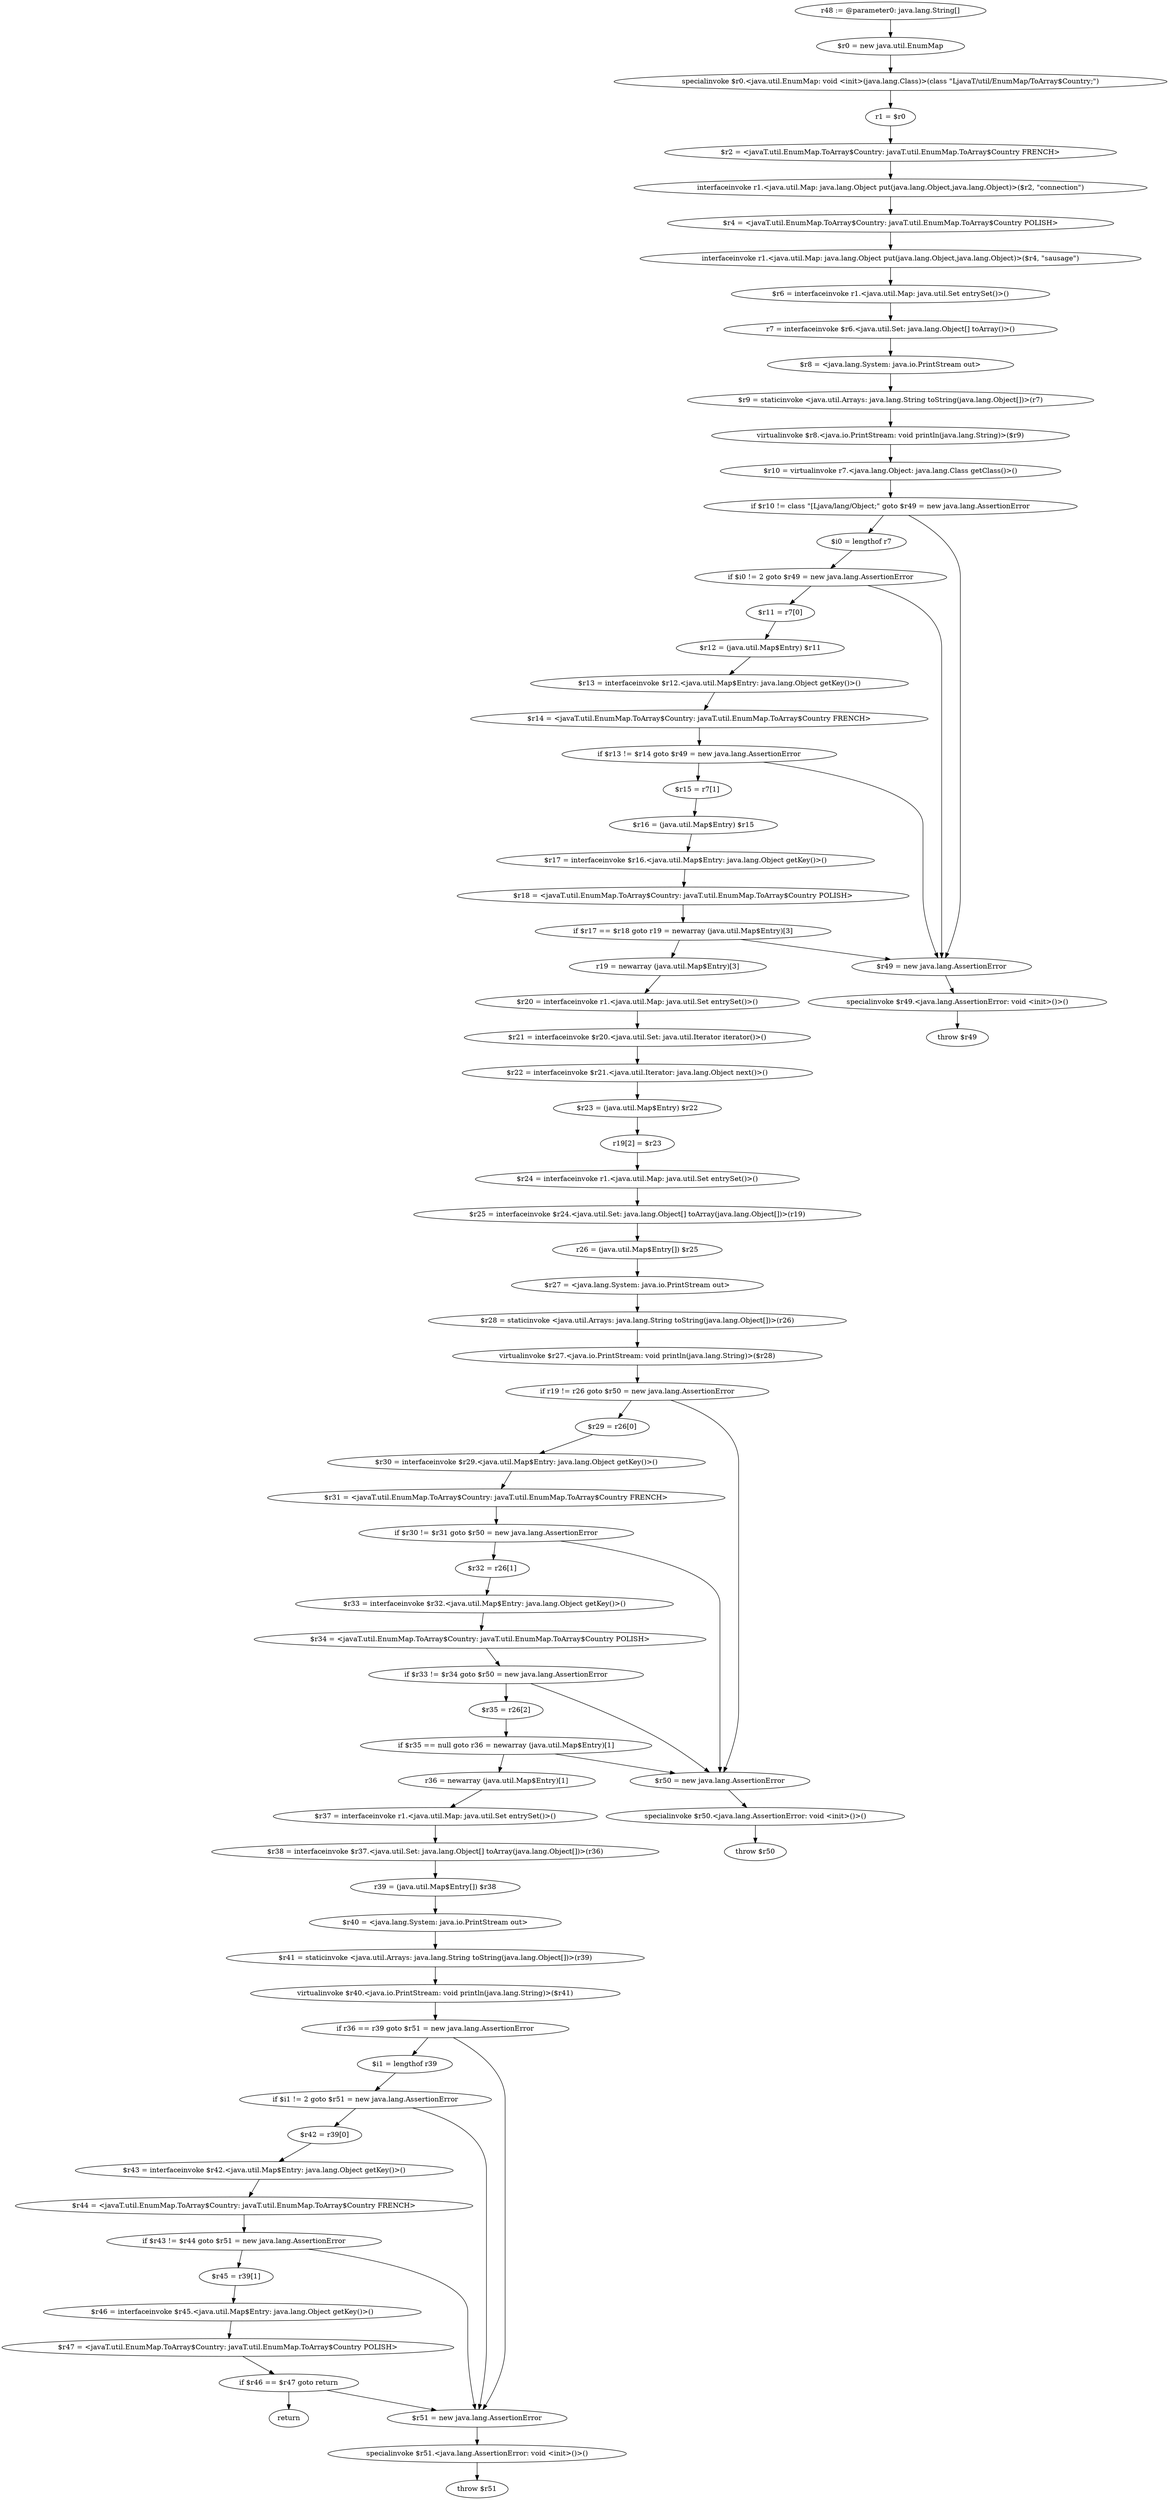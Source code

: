 digraph "unitGraph" {
    "r48 := @parameter0: java.lang.String[]"
    "$r0 = new java.util.EnumMap"
    "specialinvoke $r0.<java.util.EnumMap: void <init>(java.lang.Class)>(class \"LjavaT/util/EnumMap/ToArray$Country;\")"
    "r1 = $r0"
    "$r2 = <javaT.util.EnumMap.ToArray$Country: javaT.util.EnumMap.ToArray$Country FRENCH>"
    "interfaceinvoke r1.<java.util.Map: java.lang.Object put(java.lang.Object,java.lang.Object)>($r2, \"connection\")"
    "$r4 = <javaT.util.EnumMap.ToArray$Country: javaT.util.EnumMap.ToArray$Country POLISH>"
    "interfaceinvoke r1.<java.util.Map: java.lang.Object put(java.lang.Object,java.lang.Object)>($r4, \"sausage\")"
    "$r6 = interfaceinvoke r1.<java.util.Map: java.util.Set entrySet()>()"
    "r7 = interfaceinvoke $r6.<java.util.Set: java.lang.Object[] toArray()>()"
    "$r8 = <java.lang.System: java.io.PrintStream out>"
    "$r9 = staticinvoke <java.util.Arrays: java.lang.String toString(java.lang.Object[])>(r7)"
    "virtualinvoke $r8.<java.io.PrintStream: void println(java.lang.String)>($r9)"
    "$r10 = virtualinvoke r7.<java.lang.Object: java.lang.Class getClass()>()"
    "if $r10 != class \"[Ljava/lang/Object;\" goto $r49 = new java.lang.AssertionError"
    "$i0 = lengthof r7"
    "if $i0 != 2 goto $r49 = new java.lang.AssertionError"
    "$r11 = r7[0]"
    "$r12 = (java.util.Map$Entry) $r11"
    "$r13 = interfaceinvoke $r12.<java.util.Map$Entry: java.lang.Object getKey()>()"
    "$r14 = <javaT.util.EnumMap.ToArray$Country: javaT.util.EnumMap.ToArray$Country FRENCH>"
    "if $r13 != $r14 goto $r49 = new java.lang.AssertionError"
    "$r15 = r7[1]"
    "$r16 = (java.util.Map$Entry) $r15"
    "$r17 = interfaceinvoke $r16.<java.util.Map$Entry: java.lang.Object getKey()>()"
    "$r18 = <javaT.util.EnumMap.ToArray$Country: javaT.util.EnumMap.ToArray$Country POLISH>"
    "if $r17 == $r18 goto r19 = newarray (java.util.Map$Entry)[3]"
    "$r49 = new java.lang.AssertionError"
    "specialinvoke $r49.<java.lang.AssertionError: void <init>()>()"
    "throw $r49"
    "r19 = newarray (java.util.Map$Entry)[3]"
    "$r20 = interfaceinvoke r1.<java.util.Map: java.util.Set entrySet()>()"
    "$r21 = interfaceinvoke $r20.<java.util.Set: java.util.Iterator iterator()>()"
    "$r22 = interfaceinvoke $r21.<java.util.Iterator: java.lang.Object next()>()"
    "$r23 = (java.util.Map$Entry) $r22"
    "r19[2] = $r23"
    "$r24 = interfaceinvoke r1.<java.util.Map: java.util.Set entrySet()>()"
    "$r25 = interfaceinvoke $r24.<java.util.Set: java.lang.Object[] toArray(java.lang.Object[])>(r19)"
    "r26 = (java.util.Map$Entry[]) $r25"
    "$r27 = <java.lang.System: java.io.PrintStream out>"
    "$r28 = staticinvoke <java.util.Arrays: java.lang.String toString(java.lang.Object[])>(r26)"
    "virtualinvoke $r27.<java.io.PrintStream: void println(java.lang.String)>($r28)"
    "if r19 != r26 goto $r50 = new java.lang.AssertionError"
    "$r29 = r26[0]"
    "$r30 = interfaceinvoke $r29.<java.util.Map$Entry: java.lang.Object getKey()>()"
    "$r31 = <javaT.util.EnumMap.ToArray$Country: javaT.util.EnumMap.ToArray$Country FRENCH>"
    "if $r30 != $r31 goto $r50 = new java.lang.AssertionError"
    "$r32 = r26[1]"
    "$r33 = interfaceinvoke $r32.<java.util.Map$Entry: java.lang.Object getKey()>()"
    "$r34 = <javaT.util.EnumMap.ToArray$Country: javaT.util.EnumMap.ToArray$Country POLISH>"
    "if $r33 != $r34 goto $r50 = new java.lang.AssertionError"
    "$r35 = r26[2]"
    "if $r35 == null goto r36 = newarray (java.util.Map$Entry)[1]"
    "$r50 = new java.lang.AssertionError"
    "specialinvoke $r50.<java.lang.AssertionError: void <init>()>()"
    "throw $r50"
    "r36 = newarray (java.util.Map$Entry)[1]"
    "$r37 = interfaceinvoke r1.<java.util.Map: java.util.Set entrySet()>()"
    "$r38 = interfaceinvoke $r37.<java.util.Set: java.lang.Object[] toArray(java.lang.Object[])>(r36)"
    "r39 = (java.util.Map$Entry[]) $r38"
    "$r40 = <java.lang.System: java.io.PrintStream out>"
    "$r41 = staticinvoke <java.util.Arrays: java.lang.String toString(java.lang.Object[])>(r39)"
    "virtualinvoke $r40.<java.io.PrintStream: void println(java.lang.String)>($r41)"
    "if r36 == r39 goto $r51 = new java.lang.AssertionError"
    "$i1 = lengthof r39"
    "if $i1 != 2 goto $r51 = new java.lang.AssertionError"
    "$r42 = r39[0]"
    "$r43 = interfaceinvoke $r42.<java.util.Map$Entry: java.lang.Object getKey()>()"
    "$r44 = <javaT.util.EnumMap.ToArray$Country: javaT.util.EnumMap.ToArray$Country FRENCH>"
    "if $r43 != $r44 goto $r51 = new java.lang.AssertionError"
    "$r45 = r39[1]"
    "$r46 = interfaceinvoke $r45.<java.util.Map$Entry: java.lang.Object getKey()>()"
    "$r47 = <javaT.util.EnumMap.ToArray$Country: javaT.util.EnumMap.ToArray$Country POLISH>"
    "if $r46 == $r47 goto return"
    "$r51 = new java.lang.AssertionError"
    "specialinvoke $r51.<java.lang.AssertionError: void <init>()>()"
    "throw $r51"
    "return"
    "r48 := @parameter0: java.lang.String[]"->"$r0 = new java.util.EnumMap";
    "$r0 = new java.util.EnumMap"->"specialinvoke $r0.<java.util.EnumMap: void <init>(java.lang.Class)>(class \"LjavaT/util/EnumMap/ToArray$Country;\")";
    "specialinvoke $r0.<java.util.EnumMap: void <init>(java.lang.Class)>(class \"LjavaT/util/EnumMap/ToArray$Country;\")"->"r1 = $r0";
    "r1 = $r0"->"$r2 = <javaT.util.EnumMap.ToArray$Country: javaT.util.EnumMap.ToArray$Country FRENCH>";
    "$r2 = <javaT.util.EnumMap.ToArray$Country: javaT.util.EnumMap.ToArray$Country FRENCH>"->"interfaceinvoke r1.<java.util.Map: java.lang.Object put(java.lang.Object,java.lang.Object)>($r2, \"connection\")";
    "interfaceinvoke r1.<java.util.Map: java.lang.Object put(java.lang.Object,java.lang.Object)>($r2, \"connection\")"->"$r4 = <javaT.util.EnumMap.ToArray$Country: javaT.util.EnumMap.ToArray$Country POLISH>";
    "$r4 = <javaT.util.EnumMap.ToArray$Country: javaT.util.EnumMap.ToArray$Country POLISH>"->"interfaceinvoke r1.<java.util.Map: java.lang.Object put(java.lang.Object,java.lang.Object)>($r4, \"sausage\")";
    "interfaceinvoke r1.<java.util.Map: java.lang.Object put(java.lang.Object,java.lang.Object)>($r4, \"sausage\")"->"$r6 = interfaceinvoke r1.<java.util.Map: java.util.Set entrySet()>()";
    "$r6 = interfaceinvoke r1.<java.util.Map: java.util.Set entrySet()>()"->"r7 = interfaceinvoke $r6.<java.util.Set: java.lang.Object[] toArray()>()";
    "r7 = interfaceinvoke $r6.<java.util.Set: java.lang.Object[] toArray()>()"->"$r8 = <java.lang.System: java.io.PrintStream out>";
    "$r8 = <java.lang.System: java.io.PrintStream out>"->"$r9 = staticinvoke <java.util.Arrays: java.lang.String toString(java.lang.Object[])>(r7)";
    "$r9 = staticinvoke <java.util.Arrays: java.lang.String toString(java.lang.Object[])>(r7)"->"virtualinvoke $r8.<java.io.PrintStream: void println(java.lang.String)>($r9)";
    "virtualinvoke $r8.<java.io.PrintStream: void println(java.lang.String)>($r9)"->"$r10 = virtualinvoke r7.<java.lang.Object: java.lang.Class getClass()>()";
    "$r10 = virtualinvoke r7.<java.lang.Object: java.lang.Class getClass()>()"->"if $r10 != class \"[Ljava/lang/Object;\" goto $r49 = new java.lang.AssertionError";
    "if $r10 != class \"[Ljava/lang/Object;\" goto $r49 = new java.lang.AssertionError"->"$i0 = lengthof r7";
    "if $r10 != class \"[Ljava/lang/Object;\" goto $r49 = new java.lang.AssertionError"->"$r49 = new java.lang.AssertionError";
    "$i0 = lengthof r7"->"if $i0 != 2 goto $r49 = new java.lang.AssertionError";
    "if $i0 != 2 goto $r49 = new java.lang.AssertionError"->"$r11 = r7[0]";
    "if $i0 != 2 goto $r49 = new java.lang.AssertionError"->"$r49 = new java.lang.AssertionError";
    "$r11 = r7[0]"->"$r12 = (java.util.Map$Entry) $r11";
    "$r12 = (java.util.Map$Entry) $r11"->"$r13 = interfaceinvoke $r12.<java.util.Map$Entry: java.lang.Object getKey()>()";
    "$r13 = interfaceinvoke $r12.<java.util.Map$Entry: java.lang.Object getKey()>()"->"$r14 = <javaT.util.EnumMap.ToArray$Country: javaT.util.EnumMap.ToArray$Country FRENCH>";
    "$r14 = <javaT.util.EnumMap.ToArray$Country: javaT.util.EnumMap.ToArray$Country FRENCH>"->"if $r13 != $r14 goto $r49 = new java.lang.AssertionError";
    "if $r13 != $r14 goto $r49 = new java.lang.AssertionError"->"$r15 = r7[1]";
    "if $r13 != $r14 goto $r49 = new java.lang.AssertionError"->"$r49 = new java.lang.AssertionError";
    "$r15 = r7[1]"->"$r16 = (java.util.Map$Entry) $r15";
    "$r16 = (java.util.Map$Entry) $r15"->"$r17 = interfaceinvoke $r16.<java.util.Map$Entry: java.lang.Object getKey()>()";
    "$r17 = interfaceinvoke $r16.<java.util.Map$Entry: java.lang.Object getKey()>()"->"$r18 = <javaT.util.EnumMap.ToArray$Country: javaT.util.EnumMap.ToArray$Country POLISH>";
    "$r18 = <javaT.util.EnumMap.ToArray$Country: javaT.util.EnumMap.ToArray$Country POLISH>"->"if $r17 == $r18 goto r19 = newarray (java.util.Map$Entry)[3]";
    "if $r17 == $r18 goto r19 = newarray (java.util.Map$Entry)[3]"->"$r49 = new java.lang.AssertionError";
    "if $r17 == $r18 goto r19 = newarray (java.util.Map$Entry)[3]"->"r19 = newarray (java.util.Map$Entry)[3]";
    "$r49 = new java.lang.AssertionError"->"specialinvoke $r49.<java.lang.AssertionError: void <init>()>()";
    "specialinvoke $r49.<java.lang.AssertionError: void <init>()>()"->"throw $r49";
    "r19 = newarray (java.util.Map$Entry)[3]"->"$r20 = interfaceinvoke r1.<java.util.Map: java.util.Set entrySet()>()";
    "$r20 = interfaceinvoke r1.<java.util.Map: java.util.Set entrySet()>()"->"$r21 = interfaceinvoke $r20.<java.util.Set: java.util.Iterator iterator()>()";
    "$r21 = interfaceinvoke $r20.<java.util.Set: java.util.Iterator iterator()>()"->"$r22 = interfaceinvoke $r21.<java.util.Iterator: java.lang.Object next()>()";
    "$r22 = interfaceinvoke $r21.<java.util.Iterator: java.lang.Object next()>()"->"$r23 = (java.util.Map$Entry) $r22";
    "$r23 = (java.util.Map$Entry) $r22"->"r19[2] = $r23";
    "r19[2] = $r23"->"$r24 = interfaceinvoke r1.<java.util.Map: java.util.Set entrySet()>()";
    "$r24 = interfaceinvoke r1.<java.util.Map: java.util.Set entrySet()>()"->"$r25 = interfaceinvoke $r24.<java.util.Set: java.lang.Object[] toArray(java.lang.Object[])>(r19)";
    "$r25 = interfaceinvoke $r24.<java.util.Set: java.lang.Object[] toArray(java.lang.Object[])>(r19)"->"r26 = (java.util.Map$Entry[]) $r25";
    "r26 = (java.util.Map$Entry[]) $r25"->"$r27 = <java.lang.System: java.io.PrintStream out>";
    "$r27 = <java.lang.System: java.io.PrintStream out>"->"$r28 = staticinvoke <java.util.Arrays: java.lang.String toString(java.lang.Object[])>(r26)";
    "$r28 = staticinvoke <java.util.Arrays: java.lang.String toString(java.lang.Object[])>(r26)"->"virtualinvoke $r27.<java.io.PrintStream: void println(java.lang.String)>($r28)";
    "virtualinvoke $r27.<java.io.PrintStream: void println(java.lang.String)>($r28)"->"if r19 != r26 goto $r50 = new java.lang.AssertionError";
    "if r19 != r26 goto $r50 = new java.lang.AssertionError"->"$r29 = r26[0]";
    "if r19 != r26 goto $r50 = new java.lang.AssertionError"->"$r50 = new java.lang.AssertionError";
    "$r29 = r26[0]"->"$r30 = interfaceinvoke $r29.<java.util.Map$Entry: java.lang.Object getKey()>()";
    "$r30 = interfaceinvoke $r29.<java.util.Map$Entry: java.lang.Object getKey()>()"->"$r31 = <javaT.util.EnumMap.ToArray$Country: javaT.util.EnumMap.ToArray$Country FRENCH>";
    "$r31 = <javaT.util.EnumMap.ToArray$Country: javaT.util.EnumMap.ToArray$Country FRENCH>"->"if $r30 != $r31 goto $r50 = new java.lang.AssertionError";
    "if $r30 != $r31 goto $r50 = new java.lang.AssertionError"->"$r32 = r26[1]";
    "if $r30 != $r31 goto $r50 = new java.lang.AssertionError"->"$r50 = new java.lang.AssertionError";
    "$r32 = r26[1]"->"$r33 = interfaceinvoke $r32.<java.util.Map$Entry: java.lang.Object getKey()>()";
    "$r33 = interfaceinvoke $r32.<java.util.Map$Entry: java.lang.Object getKey()>()"->"$r34 = <javaT.util.EnumMap.ToArray$Country: javaT.util.EnumMap.ToArray$Country POLISH>";
    "$r34 = <javaT.util.EnumMap.ToArray$Country: javaT.util.EnumMap.ToArray$Country POLISH>"->"if $r33 != $r34 goto $r50 = new java.lang.AssertionError";
    "if $r33 != $r34 goto $r50 = new java.lang.AssertionError"->"$r35 = r26[2]";
    "if $r33 != $r34 goto $r50 = new java.lang.AssertionError"->"$r50 = new java.lang.AssertionError";
    "$r35 = r26[2]"->"if $r35 == null goto r36 = newarray (java.util.Map$Entry)[1]";
    "if $r35 == null goto r36 = newarray (java.util.Map$Entry)[1]"->"$r50 = new java.lang.AssertionError";
    "if $r35 == null goto r36 = newarray (java.util.Map$Entry)[1]"->"r36 = newarray (java.util.Map$Entry)[1]";
    "$r50 = new java.lang.AssertionError"->"specialinvoke $r50.<java.lang.AssertionError: void <init>()>()";
    "specialinvoke $r50.<java.lang.AssertionError: void <init>()>()"->"throw $r50";
    "r36 = newarray (java.util.Map$Entry)[1]"->"$r37 = interfaceinvoke r1.<java.util.Map: java.util.Set entrySet()>()";
    "$r37 = interfaceinvoke r1.<java.util.Map: java.util.Set entrySet()>()"->"$r38 = interfaceinvoke $r37.<java.util.Set: java.lang.Object[] toArray(java.lang.Object[])>(r36)";
    "$r38 = interfaceinvoke $r37.<java.util.Set: java.lang.Object[] toArray(java.lang.Object[])>(r36)"->"r39 = (java.util.Map$Entry[]) $r38";
    "r39 = (java.util.Map$Entry[]) $r38"->"$r40 = <java.lang.System: java.io.PrintStream out>";
    "$r40 = <java.lang.System: java.io.PrintStream out>"->"$r41 = staticinvoke <java.util.Arrays: java.lang.String toString(java.lang.Object[])>(r39)";
    "$r41 = staticinvoke <java.util.Arrays: java.lang.String toString(java.lang.Object[])>(r39)"->"virtualinvoke $r40.<java.io.PrintStream: void println(java.lang.String)>($r41)";
    "virtualinvoke $r40.<java.io.PrintStream: void println(java.lang.String)>($r41)"->"if r36 == r39 goto $r51 = new java.lang.AssertionError";
    "if r36 == r39 goto $r51 = new java.lang.AssertionError"->"$i1 = lengthof r39";
    "if r36 == r39 goto $r51 = new java.lang.AssertionError"->"$r51 = new java.lang.AssertionError";
    "$i1 = lengthof r39"->"if $i1 != 2 goto $r51 = new java.lang.AssertionError";
    "if $i1 != 2 goto $r51 = new java.lang.AssertionError"->"$r42 = r39[0]";
    "if $i1 != 2 goto $r51 = new java.lang.AssertionError"->"$r51 = new java.lang.AssertionError";
    "$r42 = r39[0]"->"$r43 = interfaceinvoke $r42.<java.util.Map$Entry: java.lang.Object getKey()>()";
    "$r43 = interfaceinvoke $r42.<java.util.Map$Entry: java.lang.Object getKey()>()"->"$r44 = <javaT.util.EnumMap.ToArray$Country: javaT.util.EnumMap.ToArray$Country FRENCH>";
    "$r44 = <javaT.util.EnumMap.ToArray$Country: javaT.util.EnumMap.ToArray$Country FRENCH>"->"if $r43 != $r44 goto $r51 = new java.lang.AssertionError";
    "if $r43 != $r44 goto $r51 = new java.lang.AssertionError"->"$r45 = r39[1]";
    "if $r43 != $r44 goto $r51 = new java.lang.AssertionError"->"$r51 = new java.lang.AssertionError";
    "$r45 = r39[1]"->"$r46 = interfaceinvoke $r45.<java.util.Map$Entry: java.lang.Object getKey()>()";
    "$r46 = interfaceinvoke $r45.<java.util.Map$Entry: java.lang.Object getKey()>()"->"$r47 = <javaT.util.EnumMap.ToArray$Country: javaT.util.EnumMap.ToArray$Country POLISH>";
    "$r47 = <javaT.util.EnumMap.ToArray$Country: javaT.util.EnumMap.ToArray$Country POLISH>"->"if $r46 == $r47 goto return";
    "if $r46 == $r47 goto return"->"$r51 = new java.lang.AssertionError";
    "if $r46 == $r47 goto return"->"return";
    "$r51 = new java.lang.AssertionError"->"specialinvoke $r51.<java.lang.AssertionError: void <init>()>()";
    "specialinvoke $r51.<java.lang.AssertionError: void <init>()>()"->"throw $r51";
}
